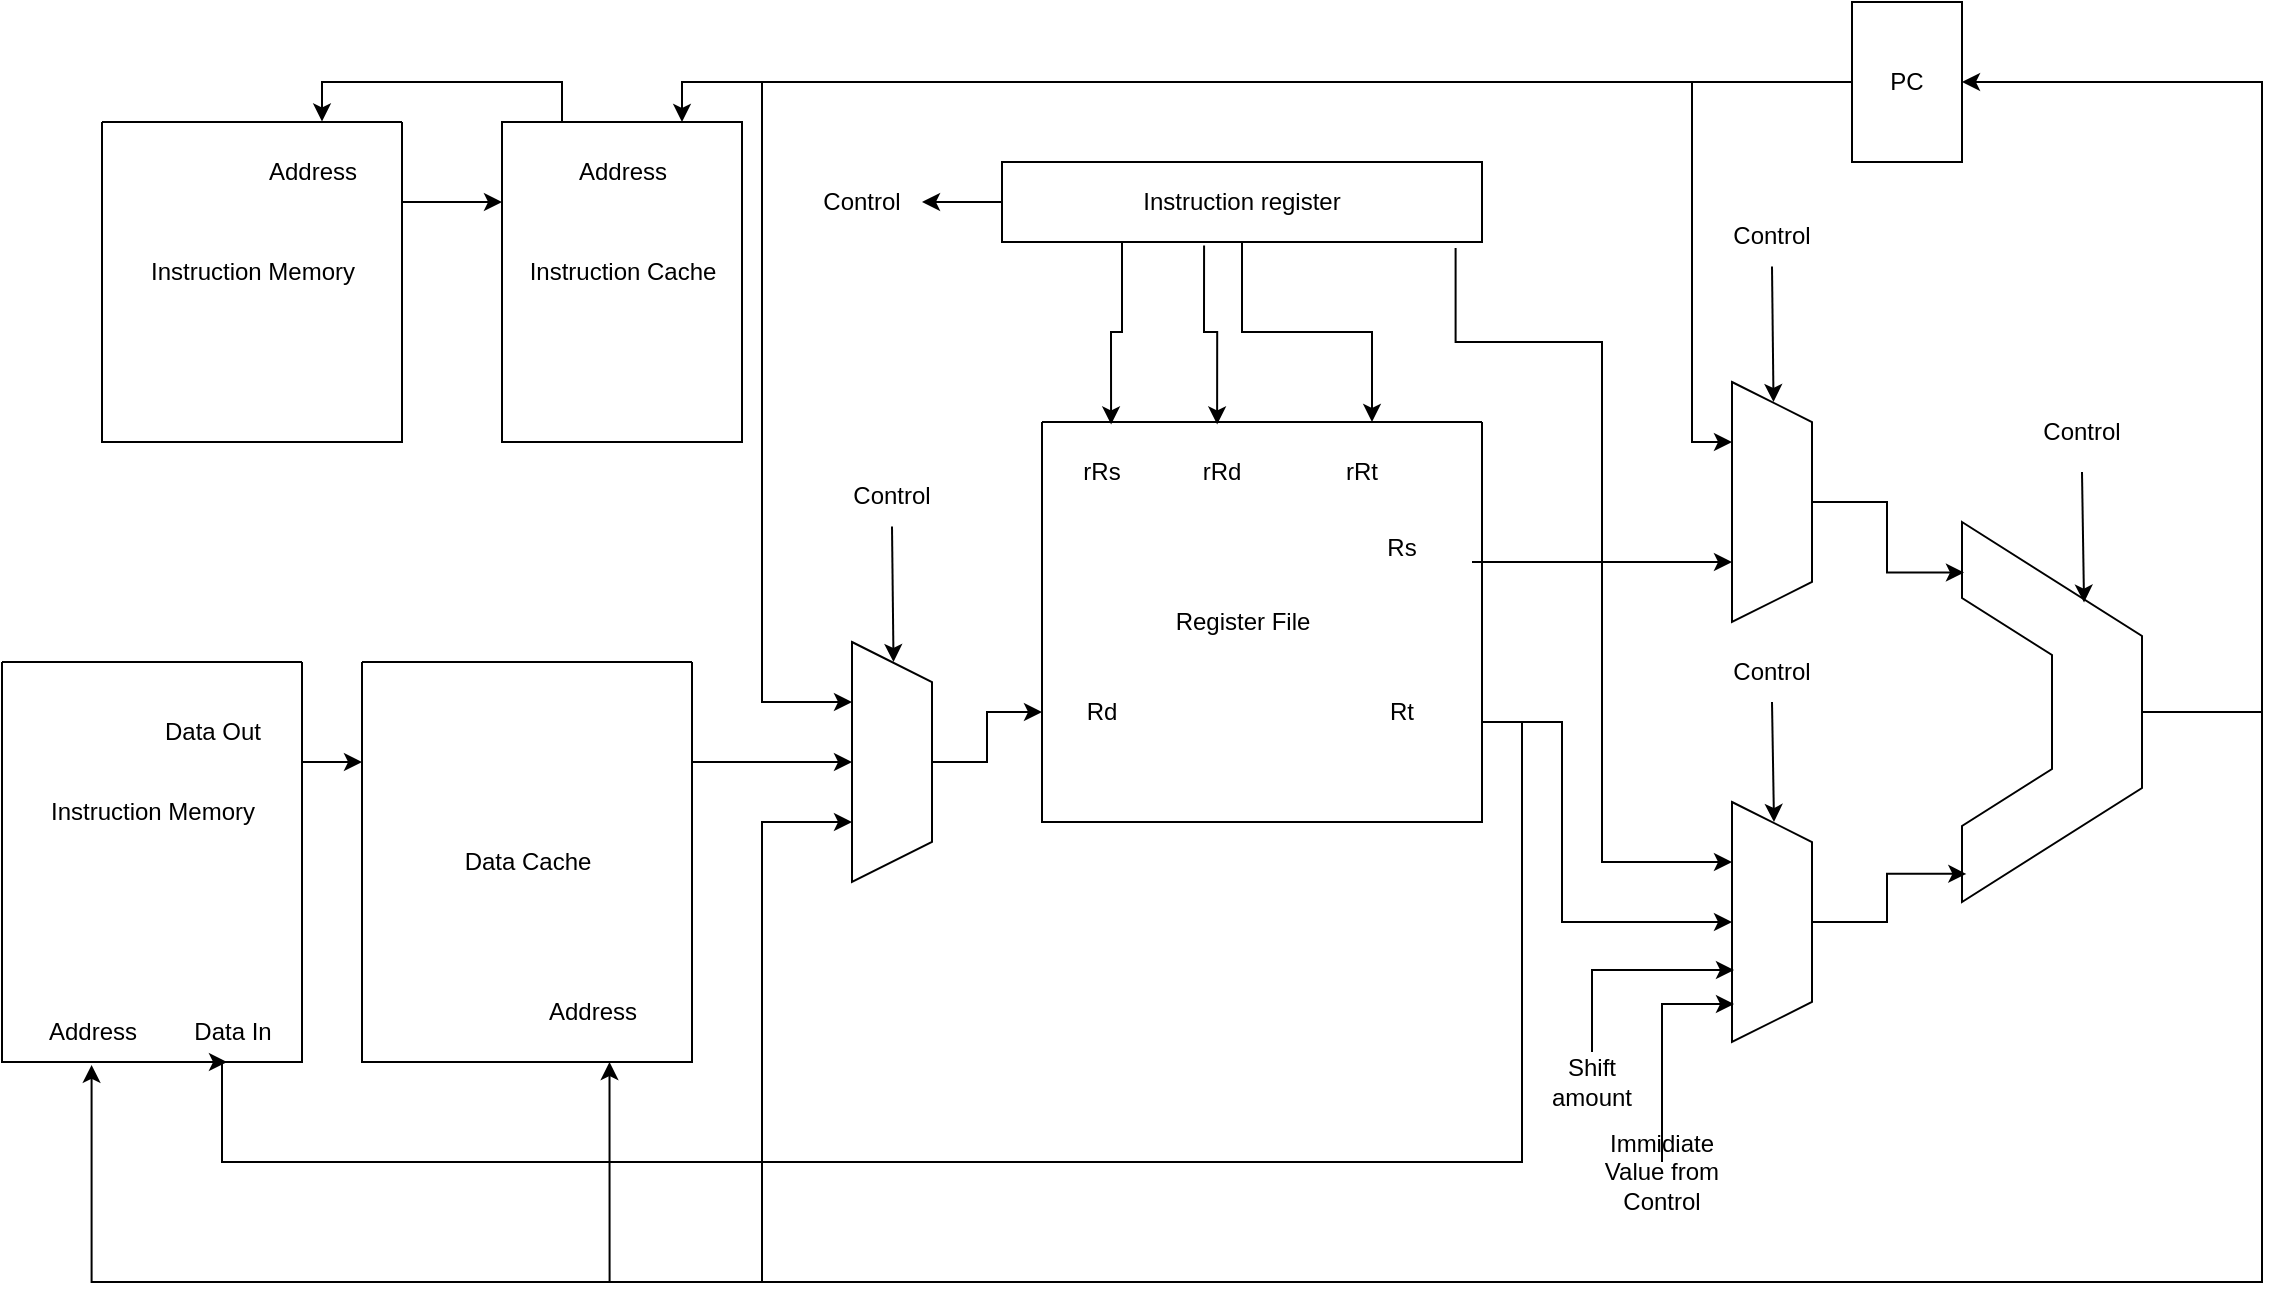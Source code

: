 <mxfile version="24.7.17">
  <diagram name="Page-1" id="2n_wA3CY1fYc2BVuBC7R">
    <mxGraphModel dx="2056" dy="1105" grid="1" gridSize="10" guides="1" tooltips="1" connect="1" arrows="1" fold="1" page="1" pageScale="1" pageWidth="850" pageHeight="1100" math="0" shadow="0">
      <root>
        <mxCell id="0" />
        <mxCell id="1" parent="0" />
        <mxCell id="wqGp6QEfIblkiJ9JCrI0-51" style="edgeStyle=orthogonalEdgeStyle;rounded=0;orthogonalLoop=1;jettySize=auto;html=1;exitX=1;exitY=0.5;exitDx=0;exitDy=0;entryX=1;entryY=0.5;entryDx=0;entryDy=0;" edge="1" parent="1" source="wqGp6QEfIblkiJ9JCrI0-3" target="wqGp6QEfIblkiJ9JCrI0-4">
          <mxGeometry relative="1" as="geometry">
            <Array as="points">
              <mxPoint x="1170" y="365" />
              <mxPoint x="1170" y="50" />
            </Array>
          </mxGeometry>
        </mxCell>
        <mxCell id="wqGp6QEfIblkiJ9JCrI0-69" style="edgeStyle=orthogonalEdgeStyle;rounded=0;orthogonalLoop=1;jettySize=auto;html=1;exitX=1;exitY=0.5;exitDx=0;exitDy=0;entryX=0.75;entryY=1;entryDx=0;entryDy=0;" edge="1" parent="1" source="wqGp6QEfIblkiJ9JCrI0-3" target="wqGp6QEfIblkiJ9JCrI0-9">
          <mxGeometry relative="1" as="geometry">
            <Array as="points">
              <mxPoint x="1170" y="365" />
              <mxPoint x="1170" y="650" />
              <mxPoint x="344" y="650" />
            </Array>
          </mxGeometry>
        </mxCell>
        <mxCell id="wqGp6QEfIblkiJ9JCrI0-91" style="edgeStyle=orthogonalEdgeStyle;rounded=0;orthogonalLoop=1;jettySize=auto;html=1;exitX=1;exitY=0.5;exitDx=0;exitDy=0;entryX=0.75;entryY=1;entryDx=0;entryDy=0;" edge="1" parent="1" source="wqGp6QEfIblkiJ9JCrI0-3" target="wqGp6QEfIblkiJ9JCrI0-39">
          <mxGeometry relative="1" as="geometry">
            <Array as="points">
              <mxPoint x="1170" y="365" />
              <mxPoint x="1170" y="650" />
              <mxPoint x="420" y="650" />
              <mxPoint x="420" y="420" />
            </Array>
          </mxGeometry>
        </mxCell>
        <mxCell id="wqGp6QEfIblkiJ9JCrI0-3" value="" style="shape=stencil(tZXRjoIwEEW/pq+bQsPq6wb1PyqOS2NtSdvV3b93oGCs0I0IJISkc7mHIb1DCcttySsgKS0J25A0TSjFO66vT2tuKyicL164EXwvwSvWGX2Cqzi4liFUCUa4WmVbQr/wmfpieaGVQojQygbKg44wLhR66a+Hta//C1YV8s/gwLRNNtXd68yPbAFqskSnIbPre95OZ6KGvSaL7NQ81ORNJsuxEgsxy/e8OH0b/aMOfVdUO2oDA8JdFlL6AYt9YMXruesJnXzWF/h/moawnVsK9eC+/wxaP5sKWI0FPGWMTvOvx9qz0P+ZTfOzsf7Q/sL+FVLbaHKwHgkPHguDmWs8vcQ2VX+ONIUb);whiteSpace=wrap;html=1;" vertex="1" parent="1">
          <mxGeometry x="1020" y="270" width="90" height="190" as="geometry" />
        </mxCell>
        <mxCell id="wqGp6QEfIblkiJ9JCrI0-50" style="edgeStyle=orthogonalEdgeStyle;rounded=0;orthogonalLoop=1;jettySize=auto;html=1;exitX=0;exitY=0.5;exitDx=0;exitDy=0;entryX=0.25;entryY=1;entryDx=0;entryDy=0;" edge="1" parent="1" source="wqGp6QEfIblkiJ9JCrI0-4" target="wqGp6QEfIblkiJ9JCrI0-39">
          <mxGeometry relative="1" as="geometry">
            <Array as="points">
              <mxPoint x="420" y="50" />
              <mxPoint x="420" y="360" />
            </Array>
          </mxGeometry>
        </mxCell>
        <mxCell id="wqGp6QEfIblkiJ9JCrI0-52" style="edgeStyle=orthogonalEdgeStyle;rounded=0;orthogonalLoop=1;jettySize=auto;html=1;exitX=0;exitY=0.5;exitDx=0;exitDy=0;entryX=0.25;entryY=1;entryDx=0;entryDy=0;" edge="1" parent="1" source="wqGp6QEfIblkiJ9JCrI0-4" target="wqGp6QEfIblkiJ9JCrI0-33">
          <mxGeometry relative="1" as="geometry" />
        </mxCell>
        <mxCell id="wqGp6QEfIblkiJ9JCrI0-61" style="edgeStyle=orthogonalEdgeStyle;rounded=0;orthogonalLoop=1;jettySize=auto;html=1;exitX=0;exitY=0.5;exitDx=0;exitDy=0;entryX=0.75;entryY=0;entryDx=0;entryDy=0;" edge="1" parent="1" source="wqGp6QEfIblkiJ9JCrI0-4" target="wqGp6QEfIblkiJ9JCrI0-60">
          <mxGeometry relative="1" as="geometry" />
        </mxCell>
        <mxCell id="wqGp6QEfIblkiJ9JCrI0-4" value="PC" style="rounded=0;whiteSpace=wrap;html=1;" vertex="1" parent="1">
          <mxGeometry x="965" y="10" width="55" height="80" as="geometry" />
        </mxCell>
        <mxCell id="wqGp6QEfIblkiJ9JCrI0-36" style="edgeStyle=orthogonalEdgeStyle;rounded=0;orthogonalLoop=1;jettySize=auto;html=1;exitX=1;exitY=0.25;exitDx=0;exitDy=0;entryX=0;entryY=0.25;entryDx=0;entryDy=0;" edge="1" parent="1" source="wqGp6QEfIblkiJ9JCrI0-5" target="wqGp6QEfIblkiJ9JCrI0-60">
          <mxGeometry relative="1" as="geometry" />
        </mxCell>
        <mxCell id="wqGp6QEfIblkiJ9JCrI0-5" value="" style="swimlane;startSize=0;" vertex="1" parent="1">
          <mxGeometry x="90" y="70" width="150" height="160" as="geometry" />
        </mxCell>
        <mxCell id="wqGp6QEfIblkiJ9JCrI0-6" value="Instruction Memory" style="text;html=1;align=center;verticalAlign=middle;resizable=0;points=[];autosize=1;strokeColor=none;fillColor=none;" vertex="1" parent="wqGp6QEfIblkiJ9JCrI0-5">
          <mxGeometry x="10" y="60" width="130" height="30" as="geometry" />
        </mxCell>
        <mxCell id="wqGp6QEfIblkiJ9JCrI0-7" value="Address" style="text;html=1;align=center;verticalAlign=middle;resizable=0;points=[];autosize=1;strokeColor=none;fillColor=none;" vertex="1" parent="wqGp6QEfIblkiJ9JCrI0-5">
          <mxGeometry x="70" y="10" width="70" height="30" as="geometry" />
        </mxCell>
        <mxCell id="wqGp6QEfIblkiJ9JCrI0-41" style="edgeStyle=orthogonalEdgeStyle;rounded=0;orthogonalLoop=1;jettySize=auto;html=1;exitX=1;exitY=0.25;exitDx=0;exitDy=0;entryX=0.5;entryY=1;entryDx=0;entryDy=0;" edge="1" parent="1" source="wqGp6QEfIblkiJ9JCrI0-9" target="wqGp6QEfIblkiJ9JCrI0-39">
          <mxGeometry relative="1" as="geometry" />
        </mxCell>
        <mxCell id="wqGp6QEfIblkiJ9JCrI0-9" value="" style="swimlane;startSize=0;" vertex="1" parent="1">
          <mxGeometry x="220" y="340" width="165" height="200" as="geometry" />
        </mxCell>
        <mxCell id="wqGp6QEfIblkiJ9JCrI0-12" value="Data Cache" style="text;html=1;align=center;verticalAlign=middle;whiteSpace=wrap;rounded=0;" vertex="1" parent="wqGp6QEfIblkiJ9JCrI0-9">
          <mxGeometry x="42.5" y="85" width="80" height="30" as="geometry" />
        </mxCell>
        <mxCell id="wqGp6QEfIblkiJ9JCrI0-48" value="Address" style="text;html=1;align=center;verticalAlign=middle;resizable=0;points=[];autosize=1;strokeColor=none;fillColor=none;" vertex="1" parent="wqGp6QEfIblkiJ9JCrI0-9">
          <mxGeometry x="80" y="160" width="70" height="30" as="geometry" />
        </mxCell>
        <mxCell id="wqGp6QEfIblkiJ9JCrI0-43" style="edgeStyle=orthogonalEdgeStyle;rounded=0;orthogonalLoop=1;jettySize=auto;html=1;exitX=1;exitY=0.75;exitDx=0;exitDy=0;entryX=0.75;entryY=1;entryDx=0;entryDy=0;" edge="1" parent="1" source="wqGp6QEfIblkiJ9JCrI0-10" target="wqGp6QEfIblkiJ9JCrI0-70">
          <mxGeometry relative="1" as="geometry">
            <Array as="points">
              <mxPoint x="800" y="370" />
              <mxPoint x="800" y="590" />
              <mxPoint x="150" y="590" />
              <mxPoint x="150" y="540" />
            </Array>
          </mxGeometry>
        </mxCell>
        <mxCell id="wqGp6QEfIblkiJ9JCrI0-94" style="edgeStyle=orthogonalEdgeStyle;rounded=0;orthogonalLoop=1;jettySize=auto;html=1;exitX=1;exitY=0.75;exitDx=0;exitDy=0;entryX=0.5;entryY=1;entryDx=0;entryDy=0;" edge="1" parent="1" source="wqGp6QEfIblkiJ9JCrI0-10" target="wqGp6QEfIblkiJ9JCrI0-27">
          <mxGeometry relative="1" as="geometry">
            <Array as="points">
              <mxPoint x="820" y="370" />
              <mxPoint x="820" y="470" />
            </Array>
          </mxGeometry>
        </mxCell>
        <mxCell id="wqGp6QEfIblkiJ9JCrI0-10" value="" style="swimlane;startSize=0;" vertex="1" parent="1">
          <mxGeometry x="560" y="220" width="220" height="200" as="geometry" />
        </mxCell>
        <mxCell id="wqGp6QEfIblkiJ9JCrI0-11" value="Register File" style="text;html=1;align=center;verticalAlign=middle;resizable=0;points=[];autosize=1;strokeColor=none;fillColor=none;" vertex="1" parent="wqGp6QEfIblkiJ9JCrI0-10">
          <mxGeometry x="55" y="85" width="90" height="30" as="geometry" />
        </mxCell>
        <mxCell id="wqGp6QEfIblkiJ9JCrI0-13" value="rRs" style="text;html=1;align=center;verticalAlign=middle;whiteSpace=wrap;rounded=0;" vertex="1" parent="wqGp6QEfIblkiJ9JCrI0-10">
          <mxGeometry y="10" width="60" height="30" as="geometry" />
        </mxCell>
        <mxCell id="wqGp6QEfIblkiJ9JCrI0-14" value="rRd" style="text;html=1;align=center;verticalAlign=middle;whiteSpace=wrap;rounded=0;" vertex="1" parent="wqGp6QEfIblkiJ9JCrI0-10">
          <mxGeometry x="60" y="10" width="60" height="30" as="geometry" />
        </mxCell>
        <mxCell id="wqGp6QEfIblkiJ9JCrI0-18" value="&lt;div&gt;Rs&lt;/div&gt;&lt;div&gt;&lt;br&gt;&lt;/div&gt;" style="text;html=1;align=center;verticalAlign=middle;whiteSpace=wrap;rounded=0;" vertex="1" parent="wqGp6QEfIblkiJ9JCrI0-10">
          <mxGeometry x="145" y="55" width="70" height="30" as="geometry" />
        </mxCell>
        <mxCell id="wqGp6QEfIblkiJ9JCrI0-21" value="&lt;div&gt;rRt&lt;/div&gt;" style="text;html=1;align=center;verticalAlign=middle;whiteSpace=wrap;rounded=0;" vertex="1" parent="wqGp6QEfIblkiJ9JCrI0-10">
          <mxGeometry x="130" y="10" width="60" height="30" as="geometry" />
        </mxCell>
        <mxCell id="wqGp6QEfIblkiJ9JCrI0-23" value="&lt;div&gt;Rt&lt;/div&gt;" style="text;html=1;align=center;verticalAlign=middle;whiteSpace=wrap;rounded=0;" vertex="1" parent="wqGp6QEfIblkiJ9JCrI0-10">
          <mxGeometry x="145" y="130" width="70" height="30" as="geometry" />
        </mxCell>
        <mxCell id="wqGp6QEfIblkiJ9JCrI0-37" value="Rd" style="text;html=1;align=center;verticalAlign=middle;whiteSpace=wrap;rounded=0;" vertex="1" parent="wqGp6QEfIblkiJ9JCrI0-10">
          <mxGeometry y="130" width="60" height="30" as="geometry" />
        </mxCell>
        <mxCell id="wqGp6QEfIblkiJ9JCrI0-27" value="" style="shape=trapezoid;perimeter=trapezoidPerimeter;whiteSpace=wrap;html=1;fixedSize=1;rotation=90;" vertex="1" parent="1">
          <mxGeometry x="865" y="450" width="120" height="40" as="geometry" />
        </mxCell>
        <mxCell id="wqGp6QEfIblkiJ9JCrI0-31" style="edgeStyle=orthogonalEdgeStyle;rounded=0;orthogonalLoop=1;jettySize=auto;html=1;exitX=0.5;exitY=1;exitDx=0;exitDy=0;entryX=0.75;entryY=0;entryDx=0;entryDy=0;" edge="1" parent="1" source="wqGp6QEfIblkiJ9JCrI0-28" target="wqGp6QEfIblkiJ9JCrI0-10">
          <mxGeometry relative="1" as="geometry" />
        </mxCell>
        <mxCell id="wqGp6QEfIblkiJ9JCrI0-32" style="edgeStyle=orthogonalEdgeStyle;rounded=0;orthogonalLoop=1;jettySize=auto;html=1;exitX=0.945;exitY=1.074;exitDx=0;exitDy=0;entryX=0.25;entryY=1;entryDx=0;entryDy=0;exitPerimeter=0;" edge="1" parent="1" source="wqGp6QEfIblkiJ9JCrI0-28" target="wqGp6QEfIblkiJ9JCrI0-27">
          <mxGeometry relative="1" as="geometry">
            <Array as="points">
              <mxPoint x="767" y="180" />
              <mxPoint x="840" y="180" />
              <mxPoint x="840" y="440" />
            </Array>
          </mxGeometry>
        </mxCell>
        <mxCell id="wqGp6QEfIblkiJ9JCrI0-83" style="edgeStyle=orthogonalEdgeStyle;rounded=0;orthogonalLoop=1;jettySize=auto;html=1;entryX=1;entryY=0.5;entryDx=0;entryDy=0;" edge="1" parent="1" source="wqGp6QEfIblkiJ9JCrI0-28" target="wqGp6QEfIblkiJ9JCrI0-82">
          <mxGeometry relative="1" as="geometry" />
        </mxCell>
        <mxCell id="wqGp6QEfIblkiJ9JCrI0-28" value="&lt;div&gt;Instruction register&lt;/div&gt;" style="rounded=0;whiteSpace=wrap;html=1;" vertex="1" parent="1">
          <mxGeometry x="540" y="90" width="240" height="40" as="geometry" />
        </mxCell>
        <mxCell id="wqGp6QEfIblkiJ9JCrI0-29" style="edgeStyle=orthogonalEdgeStyle;rounded=0;orthogonalLoop=1;jettySize=auto;html=1;exitX=0.25;exitY=1;exitDx=0;exitDy=0;entryX=0.157;entryY=0.006;entryDx=0;entryDy=0;entryPerimeter=0;" edge="1" parent="1" source="wqGp6QEfIblkiJ9JCrI0-28" target="wqGp6QEfIblkiJ9JCrI0-10">
          <mxGeometry relative="1" as="geometry" />
        </mxCell>
        <mxCell id="wqGp6QEfIblkiJ9JCrI0-30" style="edgeStyle=orthogonalEdgeStyle;rounded=0;orthogonalLoop=1;jettySize=auto;html=1;exitX=0.421;exitY=1.044;exitDx=0;exitDy=0;entryX=0.398;entryY=0.006;entryDx=0;entryDy=0;entryPerimeter=0;exitPerimeter=0;" edge="1" parent="1" source="wqGp6QEfIblkiJ9JCrI0-28" target="wqGp6QEfIblkiJ9JCrI0-10">
          <mxGeometry relative="1" as="geometry" />
        </mxCell>
        <mxCell id="wqGp6QEfIblkiJ9JCrI0-33" value="" style="shape=trapezoid;perimeter=trapezoidPerimeter;whiteSpace=wrap;html=1;fixedSize=1;rotation=90;" vertex="1" parent="1">
          <mxGeometry x="865" y="240" width="120" height="40" as="geometry" />
        </mxCell>
        <mxCell id="wqGp6QEfIblkiJ9JCrI0-34" style="edgeStyle=orthogonalEdgeStyle;rounded=0;orthogonalLoop=1;jettySize=auto;html=1;exitX=1;exitY=0.5;exitDx=0;exitDy=0;entryX=0.75;entryY=1;entryDx=0;entryDy=0;" edge="1" parent="1" source="wqGp6QEfIblkiJ9JCrI0-18" target="wqGp6QEfIblkiJ9JCrI0-33">
          <mxGeometry relative="1" as="geometry" />
        </mxCell>
        <mxCell id="wqGp6QEfIblkiJ9JCrI0-40" style="edgeStyle=orthogonalEdgeStyle;rounded=0;orthogonalLoop=1;jettySize=auto;html=1;exitX=0.5;exitY=0;exitDx=0;exitDy=0;entryX=0;entryY=0.5;entryDx=0;entryDy=0;" edge="1" parent="1" source="wqGp6QEfIblkiJ9JCrI0-39" target="wqGp6QEfIblkiJ9JCrI0-37">
          <mxGeometry relative="1" as="geometry" />
        </mxCell>
        <mxCell id="wqGp6QEfIblkiJ9JCrI0-39" value="" style="shape=trapezoid;perimeter=trapezoidPerimeter;whiteSpace=wrap;html=1;fixedSize=1;rotation=90;" vertex="1" parent="1">
          <mxGeometry x="425" y="370" width="120" height="40" as="geometry" />
        </mxCell>
        <mxCell id="wqGp6QEfIblkiJ9JCrI0-45" style="edgeStyle=orthogonalEdgeStyle;rounded=0;orthogonalLoop=1;jettySize=auto;html=1;entryX=0.011;entryY=0.133;entryDx=0;entryDy=0;entryPerimeter=0;" edge="1" parent="1" source="wqGp6QEfIblkiJ9JCrI0-33" target="wqGp6QEfIblkiJ9JCrI0-3">
          <mxGeometry relative="1" as="geometry" />
        </mxCell>
        <mxCell id="wqGp6QEfIblkiJ9JCrI0-46" style="edgeStyle=orthogonalEdgeStyle;rounded=0;orthogonalLoop=1;jettySize=auto;html=1;entryX=0.024;entryY=0.926;entryDx=0;entryDy=0;entryPerimeter=0;" edge="1" parent="1" source="wqGp6QEfIblkiJ9JCrI0-27" target="wqGp6QEfIblkiJ9JCrI0-3">
          <mxGeometry relative="1" as="geometry" />
        </mxCell>
        <mxCell id="wqGp6QEfIblkiJ9JCrI0-53" value="" style="endArrow=classic;html=1;rounded=0;entryX=0.065;entryY=0.606;entryDx=0;entryDy=0;entryPerimeter=0;" edge="1" parent="1">
          <mxGeometry width="50" height="50" relative="1" as="geometry">
            <mxPoint x="485" y="272.2" as="sourcePoint" />
            <mxPoint x="485.76" y="340.0" as="targetPoint" />
          </mxGeometry>
        </mxCell>
        <mxCell id="wqGp6QEfIblkiJ9JCrI0-55" value="Control" style="text;html=1;align=center;verticalAlign=middle;whiteSpace=wrap;rounded=0;" vertex="1" parent="1">
          <mxGeometry x="455" y="242.2" width="60" height="30" as="geometry" />
        </mxCell>
        <mxCell id="wqGp6QEfIblkiJ9JCrI0-56" value="" style="endArrow=classic;html=1;rounded=0;" edge="1" parent="1">
          <mxGeometry width="50" height="50" relative="1" as="geometry">
            <mxPoint x="925" y="360" as="sourcePoint" />
            <mxPoint x="926" y="420" as="targetPoint" />
          </mxGeometry>
        </mxCell>
        <mxCell id="wqGp6QEfIblkiJ9JCrI0-57" value="Control" style="text;html=1;align=center;verticalAlign=middle;whiteSpace=wrap;rounded=0;" vertex="1" parent="1">
          <mxGeometry x="895" y="330" width="60" height="30" as="geometry" />
        </mxCell>
        <mxCell id="wqGp6QEfIblkiJ9JCrI0-58" value="" style="endArrow=classic;html=1;rounded=0;entryX=0.678;entryY=0.212;entryDx=0;entryDy=0;entryPerimeter=0;" edge="1" parent="1" target="wqGp6QEfIblkiJ9JCrI0-3">
          <mxGeometry width="50" height="50" relative="1" as="geometry">
            <mxPoint x="1080" y="245" as="sourcePoint" />
            <mxPoint x="1081" y="305" as="targetPoint" />
          </mxGeometry>
        </mxCell>
        <mxCell id="wqGp6QEfIblkiJ9JCrI0-59" value="Control" style="text;html=1;align=center;verticalAlign=middle;whiteSpace=wrap;rounded=0;" vertex="1" parent="1">
          <mxGeometry x="1050" y="210" width="60" height="30" as="geometry" />
        </mxCell>
        <mxCell id="wqGp6QEfIblkiJ9JCrI0-64" style="edgeStyle=orthogonalEdgeStyle;rounded=0;orthogonalLoop=1;jettySize=auto;html=1;exitX=0.25;exitY=0;exitDx=0;exitDy=0;" edge="1" parent="1" source="wqGp6QEfIblkiJ9JCrI0-60">
          <mxGeometry relative="1" as="geometry">
            <mxPoint x="200" y="69.724" as="targetPoint" />
            <Array as="points">
              <mxPoint x="320" y="50" />
              <mxPoint x="200" y="50" />
            </Array>
          </mxGeometry>
        </mxCell>
        <mxCell id="wqGp6QEfIblkiJ9JCrI0-60" value="" style="rounded=0;whiteSpace=wrap;html=1;" vertex="1" parent="1">
          <mxGeometry x="290" y="70" width="120" height="160" as="geometry" />
        </mxCell>
        <mxCell id="wqGp6QEfIblkiJ9JCrI0-65" value="Address" style="text;html=1;align=center;verticalAlign=middle;resizable=0;points=[];autosize=1;strokeColor=none;fillColor=none;" vertex="1" parent="1">
          <mxGeometry x="315" y="80" width="70" height="30" as="geometry" />
        </mxCell>
        <mxCell id="wqGp6QEfIblkiJ9JCrI0-66" value="Instruction Cache" style="text;html=1;align=center;verticalAlign=middle;resizable=0;points=[];autosize=1;strokeColor=none;fillColor=none;" vertex="1" parent="1">
          <mxGeometry x="290" y="130" width="120" height="30" as="geometry" />
        </mxCell>
        <mxCell id="wqGp6QEfIblkiJ9JCrI0-78" style="edgeStyle=orthogonalEdgeStyle;rounded=0;orthogonalLoop=1;jettySize=auto;html=1;exitX=1;exitY=0.25;exitDx=0;exitDy=0;entryX=0;entryY=0.25;entryDx=0;entryDy=0;" edge="1" parent="1" source="wqGp6QEfIblkiJ9JCrI0-70" target="wqGp6QEfIblkiJ9JCrI0-9">
          <mxGeometry relative="1" as="geometry" />
        </mxCell>
        <mxCell id="wqGp6QEfIblkiJ9JCrI0-70" value="" style="swimlane;startSize=0;" vertex="1" parent="1">
          <mxGeometry x="40" y="340" width="150" height="200" as="geometry" />
        </mxCell>
        <mxCell id="wqGp6QEfIblkiJ9JCrI0-71" value="Instruction Memory" style="text;html=1;align=center;verticalAlign=middle;resizable=0;points=[];autosize=1;strokeColor=none;fillColor=none;" vertex="1" parent="wqGp6QEfIblkiJ9JCrI0-70">
          <mxGeometry x="10" y="60" width="130" height="30" as="geometry" />
        </mxCell>
        <mxCell id="wqGp6QEfIblkiJ9JCrI0-72" value="Address" style="text;html=1;align=center;verticalAlign=middle;resizable=0;points=[];autosize=1;strokeColor=none;fillColor=none;" vertex="1" parent="wqGp6QEfIblkiJ9JCrI0-70">
          <mxGeometry x="10" y="170" width="70" height="30" as="geometry" />
        </mxCell>
        <mxCell id="wqGp6QEfIblkiJ9JCrI0-74" value="Data Out" style="text;html=1;align=center;verticalAlign=middle;resizable=0;points=[];autosize=1;strokeColor=none;fillColor=none;" vertex="1" parent="wqGp6QEfIblkiJ9JCrI0-70">
          <mxGeometry x="70" y="20" width="70" height="30" as="geometry" />
        </mxCell>
        <mxCell id="wqGp6QEfIblkiJ9JCrI0-79" value="Data In" style="text;html=1;align=center;verticalAlign=middle;resizable=0;points=[];autosize=1;strokeColor=none;fillColor=none;" vertex="1" parent="wqGp6QEfIblkiJ9JCrI0-70">
          <mxGeometry x="85" y="170" width="60" height="30" as="geometry" />
        </mxCell>
        <mxCell id="wqGp6QEfIblkiJ9JCrI0-81" style="edgeStyle=orthogonalEdgeStyle;rounded=0;orthogonalLoop=1;jettySize=auto;html=1;exitX=1;exitY=0.5;exitDx=0;exitDy=0;entryX=0.497;entryY=1.048;entryDx=0;entryDy=0;entryPerimeter=0;" edge="1" parent="1" source="wqGp6QEfIblkiJ9JCrI0-3" target="wqGp6QEfIblkiJ9JCrI0-72">
          <mxGeometry relative="1" as="geometry">
            <Array as="points">
              <mxPoint x="1170" y="365" />
              <mxPoint x="1170" y="650" />
              <mxPoint x="85" y="650" />
            </Array>
          </mxGeometry>
        </mxCell>
        <mxCell id="wqGp6QEfIblkiJ9JCrI0-82" value="&lt;div&gt;Control&lt;/div&gt;" style="text;html=1;align=center;verticalAlign=middle;whiteSpace=wrap;rounded=0;" vertex="1" parent="1">
          <mxGeometry x="440" y="95" width="60" height="30" as="geometry" />
        </mxCell>
        <mxCell id="wqGp6QEfIblkiJ9JCrI0-88" style="edgeStyle=orthogonalEdgeStyle;rounded=0;orthogonalLoop=1;jettySize=auto;html=1;exitX=0.5;exitY=0;exitDx=0;exitDy=0;entryX=0.842;entryY=0.975;entryDx=0;entryDy=0;entryPerimeter=0;" edge="1" parent="1" source="wqGp6QEfIblkiJ9JCrI0-87" target="wqGp6QEfIblkiJ9JCrI0-27">
          <mxGeometry relative="1" as="geometry">
            <Array as="points">
              <mxPoint x="870" y="590" />
              <mxPoint x="870" y="511" />
            </Array>
          </mxGeometry>
        </mxCell>
        <mxCell id="wqGp6QEfIblkiJ9JCrI0-87" value="Immidiate Value from Control" style="text;html=1;align=center;verticalAlign=middle;whiteSpace=wrap;rounded=0;" vertex="1" parent="1">
          <mxGeometry x="840" y="580" width="60" height="30" as="geometry" />
        </mxCell>
        <mxCell id="wqGp6QEfIblkiJ9JCrI0-92" value="" style="endArrow=classic;html=1;rounded=0;entryX=0.065;entryY=0.606;entryDx=0;entryDy=0;entryPerimeter=0;" edge="1" parent="1">
          <mxGeometry width="50" height="50" relative="1" as="geometry">
            <mxPoint x="925" y="142.2" as="sourcePoint" />
            <mxPoint x="925.76" y="210.0" as="targetPoint" />
          </mxGeometry>
        </mxCell>
        <mxCell id="wqGp6QEfIblkiJ9JCrI0-93" value="Control" style="text;html=1;align=center;verticalAlign=middle;whiteSpace=wrap;rounded=0;" vertex="1" parent="1">
          <mxGeometry x="895" y="112.2" width="60" height="30" as="geometry" />
        </mxCell>
        <mxCell id="wqGp6QEfIblkiJ9JCrI0-95" value="Shift amount" style="text;html=1;align=center;verticalAlign=middle;whiteSpace=wrap;rounded=0;" vertex="1" parent="1">
          <mxGeometry x="805" y="535" width="60" height="30" as="geometry" />
        </mxCell>
        <mxCell id="wqGp6QEfIblkiJ9JCrI0-96" style="edgeStyle=orthogonalEdgeStyle;rounded=0;orthogonalLoop=1;jettySize=auto;html=1;entryX=0.7;entryY=0.975;entryDx=0;entryDy=0;entryPerimeter=0;" edge="1" parent="1" source="wqGp6QEfIblkiJ9JCrI0-95" target="wqGp6QEfIblkiJ9JCrI0-27">
          <mxGeometry relative="1" as="geometry">
            <Array as="points">
              <mxPoint x="835" y="494" />
            </Array>
          </mxGeometry>
        </mxCell>
      </root>
    </mxGraphModel>
  </diagram>
</mxfile>
